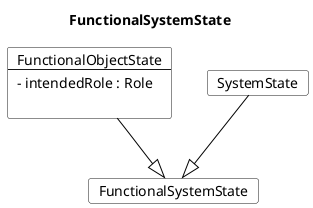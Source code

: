 @startuml
Title FunctionalSystemState 

Card FunctionalSystemState #fff [
FunctionalSystemState
]
Card FunctionalObjectState #fff [
FunctionalObjectState
----
- intendedRole : Role 

]
FunctionalObjectState --|> FunctionalSystemState  #000 
Card SystemState #fff [
SystemState
]
SystemState --|> FunctionalSystemState  #000 
@enduml